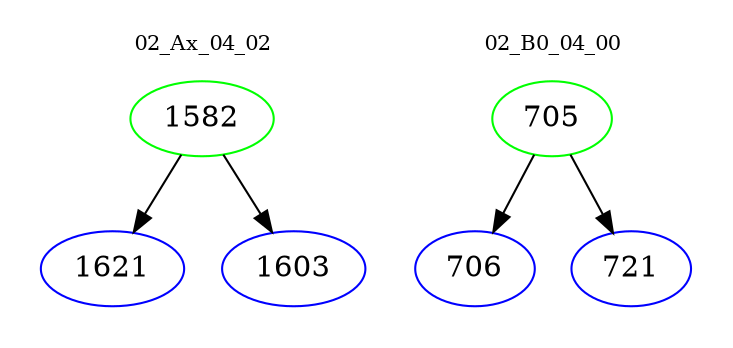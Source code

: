 digraph{
subgraph cluster_0 {
color = white
label = "02_Ax_04_02";
fontsize=10;
T0_1582 [label="1582", color="green"]
T0_1582 -> T0_1621 [color="black"]
T0_1621 [label="1621", color="blue"]
T0_1582 -> T0_1603 [color="black"]
T0_1603 [label="1603", color="blue"]
}
subgraph cluster_1 {
color = white
label = "02_B0_04_00";
fontsize=10;
T1_705 [label="705", color="green"]
T1_705 -> T1_706 [color="black"]
T1_706 [label="706", color="blue"]
T1_705 -> T1_721 [color="black"]
T1_721 [label="721", color="blue"]
}
}
